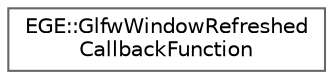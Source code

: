 digraph "Graphical Class Hierarchy"
{
 // LATEX_PDF_SIZE
  bgcolor="transparent";
  edge [fontname=Helvetica,fontsize=10,labelfontname=Helvetica,labelfontsize=10];
  node [fontname=Helvetica,fontsize=10,shape=box,height=0.2,width=0.4];
  rankdir="LR";
  Node0 [id="Node000000",label="EGE::GlfwWindowRefreshed\lCallbackFunction",height=0.2,width=0.4,color="grey40", fillcolor="white", style="filled",URL="$classEGE_1_1GlfwWindowRefreshedCallbackFunction.html",tooltip="Represents a singleton callback function for handling key events in a GLFW window."];
}

